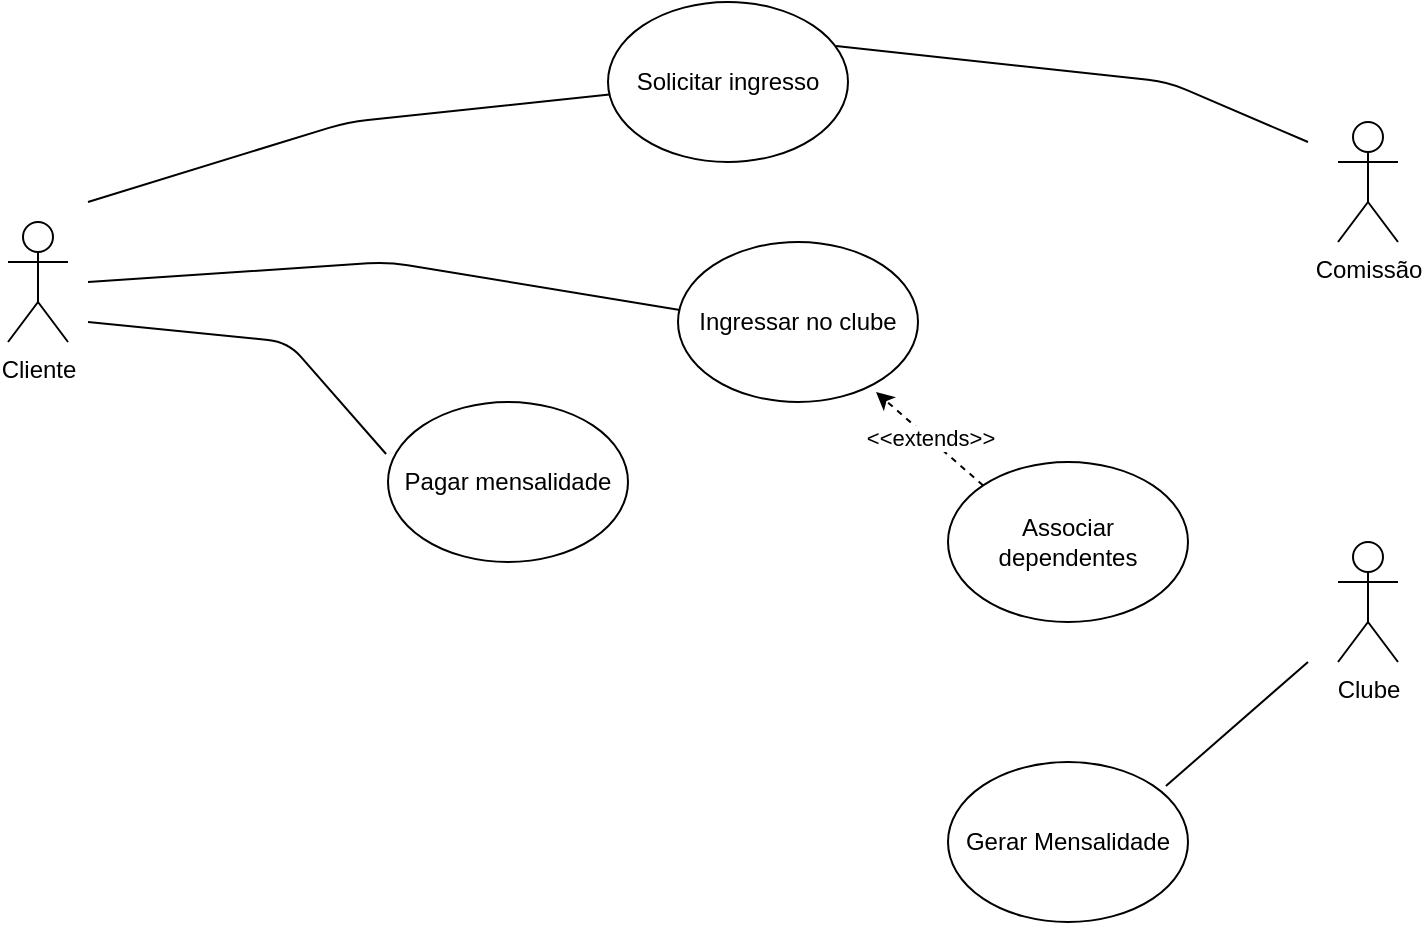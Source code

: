 <mxfile version="12.1.0" type="github" pages="1"><diagram id="pgJMiZQpzv4hhYQR-2bJ" name="Page-1"><mxGraphModel dx="1365" dy="809" grid="1" gridSize="10" guides="1" tooltips="1" connect="1" arrows="1" fold="1" page="1" pageScale="1" pageWidth="850" pageHeight="1100" math="0" shadow="0"><root><mxCell id="0"/><mxCell id="1" parent="0"/><mxCell id="VLkkLMhN9xl6WqKFrp9--1" value="Cliente" style="shape=umlActor;verticalLabelPosition=bottom;labelBackgroundColor=#ffffff;verticalAlign=top;html=1;outlineConnect=0;" vertex="1" parent="1"><mxGeometry x="90" y="220" width="30" height="60" as="geometry"/></mxCell><mxCell id="VLkkLMhN9xl6WqKFrp9--4" value="Solicitar ingresso" style="ellipse;whiteSpace=wrap;html=1;" vertex="1" parent="1"><mxGeometry x="390" y="110" width="120" height="80" as="geometry"/></mxCell><mxCell id="VLkkLMhN9xl6WqKFrp9--5" value="Pagar mensalidade" style="ellipse;whiteSpace=wrap;html=1;" vertex="1" parent="1"><mxGeometry x="280" y="310" width="120" height="80" as="geometry"/></mxCell><mxCell id="VLkkLMhN9xl6WqKFrp9--7" value="Comissão" style="shape=umlActor;verticalLabelPosition=bottom;labelBackgroundColor=#ffffff;verticalAlign=top;html=1;outlineConnect=0;" vertex="1" parent="1"><mxGeometry x="755" y="170" width="30" height="60" as="geometry"/></mxCell><mxCell id="VLkkLMhN9xl6WqKFrp9--8" value="" style="endArrow=none;html=1;exitX=0.95;exitY=0.275;exitDx=0;exitDy=0;exitPerimeter=0;" edge="1" parent="1" source="VLkkLMhN9xl6WqKFrp9--4"><mxGeometry width="50" height="50" relative="1" as="geometry"><mxPoint x="640" y="200" as="sourcePoint"/><mxPoint x="740" y="180" as="targetPoint"/><Array as="points"><mxPoint x="670" y="150"/></Array></mxGeometry></mxCell><mxCell id="VLkkLMhN9xl6WqKFrp9--11" value="" style="endArrow=none;html=1;entryX=-0.008;entryY=0.325;entryDx=0;entryDy=0;entryPerimeter=0;" edge="1" parent="1" target="VLkkLMhN9xl6WqKFrp9--5"><mxGeometry width="50" height="50" relative="1" as="geometry"><mxPoint x="130" y="270" as="sourcePoint"/><mxPoint x="210" y="270" as="targetPoint"/><Array as="points"><mxPoint x="230" y="280"/></Array></mxGeometry></mxCell><mxCell id="VLkkLMhN9xl6WqKFrp9--12" value="" style="endArrow=none;html=1;" edge="1" parent="1" target="VLkkLMhN9xl6WqKFrp9--4"><mxGeometry width="50" height="50" relative="1" as="geometry"><mxPoint x="130" y="210" as="sourcePoint"/><mxPoint x="300" y="180" as="targetPoint"/><Array as="points"><mxPoint x="260" y="170"/></Array></mxGeometry></mxCell><mxCell id="VLkkLMhN9xl6WqKFrp9--13" value="" style="endArrow=none;html=1;entryX=0.008;entryY=0.425;entryDx=0;entryDy=0;entryPerimeter=0;" edge="1" parent="1" target="VLkkLMhN9xl6WqKFrp9--14"><mxGeometry width="50" height="50" relative="1" as="geometry"><mxPoint x="130" y="250" as="sourcePoint"/><mxPoint x="250" y="205" as="targetPoint"/><Array as="points"><mxPoint x="280" y="240"/></Array></mxGeometry></mxCell><mxCell id="VLkkLMhN9xl6WqKFrp9--14" value="Ingressar no clube" style="ellipse;whiteSpace=wrap;html=1;" vertex="1" parent="1"><mxGeometry x="425" y="230" width="120" height="80" as="geometry"/></mxCell><mxCell id="VLkkLMhN9xl6WqKFrp9--15" value="Associar dependentes" style="ellipse;whiteSpace=wrap;html=1;" vertex="1" parent="1"><mxGeometry x="560" y="340" width="120" height="80" as="geometry"/></mxCell><mxCell id="VLkkLMhN9xl6WqKFrp9--16" value="&amp;lt;&amp;lt;extends&amp;gt;&amp;gt;" style="endArrow=classic;dashed=1;html=1;entryX=0.825;entryY=0.938;entryDx=0;entryDy=0;entryPerimeter=0;exitX=0;exitY=0;exitDx=0;exitDy=0;startArrow=none;startFill=0;endFill=1;" edge="1" parent="1" source="VLkkLMhN9xl6WqKFrp9--15" target="VLkkLMhN9xl6WqKFrp9--14"><mxGeometry width="50" height="50" relative="1" as="geometry"><mxPoint x="500" y="360" as="sourcePoint"/><mxPoint x="550" y="310" as="targetPoint"/></mxGeometry></mxCell><mxCell id="VLkkLMhN9xl6WqKFrp9--17" value="Clube" style="shape=umlActor;verticalLabelPosition=bottom;labelBackgroundColor=#ffffff;verticalAlign=top;html=1;outlineConnect=0;" vertex="1" parent="1"><mxGeometry x="755" y="380" width="30" height="60" as="geometry"/></mxCell><mxCell id="VLkkLMhN9xl6WqKFrp9--18" value="Gerar Mensalidade" style="ellipse;whiteSpace=wrap;html=1;" vertex="1" parent="1"><mxGeometry x="560" y="490" width="120" height="80" as="geometry"/></mxCell><mxCell id="VLkkLMhN9xl6WqKFrp9--19" value="" style="endArrow=none;html=1;exitX=0.908;exitY=0.15;exitDx=0;exitDy=0;exitPerimeter=0;" edge="1" parent="1" source="VLkkLMhN9xl6WqKFrp9--18"><mxGeometry width="50" height="50" relative="1" as="geometry"><mxPoint x="690" y="490" as="sourcePoint"/><mxPoint x="740" y="440" as="targetPoint"/></mxGeometry></mxCell></root></mxGraphModel></diagram></mxfile>